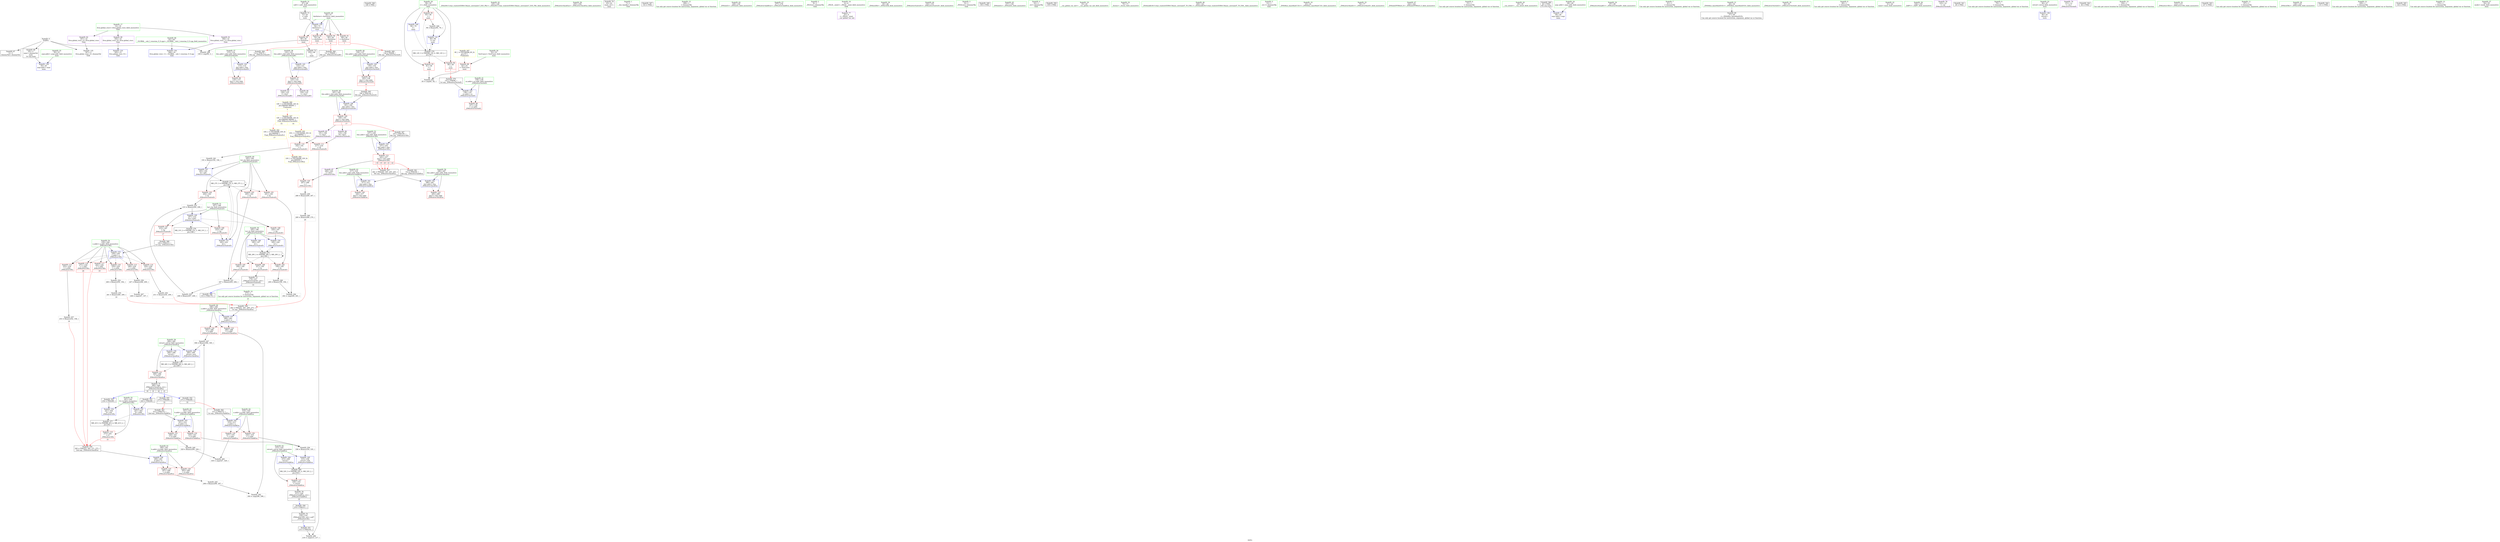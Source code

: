 digraph "SVFG" {
	label="SVFG";

	Node0x5578a0ef6390 [shape=record,color=grey,label="{NodeID: 0\nNullPtr}"];
	Node0x5578a0ef6390 -> Node0x5578a0f111b0[style=solid];
	Node0x5578a0ef6390 -> Node0x5578a0f112b0[style=solid];
	Node0x5578a0ef6390 -> Node0x5578a0f15a40[style=solid];
	Node0x5578a0ef6390 -> Node0x5578a0f1eae0[style=solid];
	Node0x5578a0f3b470 [shape=record,color=black,label="{NodeID: 346\n148 = PHI()\n}"];
	Node0x5578a0f1e360 [shape=record,color=grey,label="{NodeID: 263\n83 = cmp(81, 82, )\n}"];
	Node0x5578a0f0fa40 [shape=record,color=red,label="{NodeID: 97\n125\<--122\nthis1\<--this.addr\n_ZN6solver4readEv\n}"];
	Node0x5578a0f0fa40 -> Node0x5578a0f11fa0[style=solid];
	Node0x5578a0f0fa40 -> Node0x5578a0f12070[style=solid];
	Node0x5578a0f0d1a0 [shape=record,color=green,label="{NodeID: 14\n275\<--1\n\<--dummyObj\nCan only get source location for instruction, argument, global var or function.|{<s0>21}}"];
	Node0x5578a0f0d1a0:s0 -> Node0x5578a0f3c4f0[style=solid,color=red];
	Node0x5578a0f3c8f0 [shape=record,color=black,label="{NodeID: 360\n121 = PHI(85, )\n0th arg _ZN6solver4readEv }"];
	Node0x5578a0f3c8f0 -> Node0x5578a0f160f0[style=solid];
	Node0x5578a0f29c00 [shape=record,color=black,label="{NodeID: 277\nMR_41V_3 = PHI(MR_41V_4, MR_41V_2, )\npts\{242 \}\n}"];
	Node0x5578a0f29c00 -> Node0x5578a0f14d10[style=dashed];
	Node0x5578a0f0f580 [shape=record,color=red,label="{NodeID: 111\n217\<--216\n\<--t4\n_ZN6solver5solveEv\n}"];
	Node0x5578a0f0f580 -> Node0x5578a0f1e7e0[style=solid];
	Node0x5578a0f0deb0 [shape=record,color=green,label="{NodeID: 28\n56\<--57\ntheSolver\<--theSolver_field_insensitive\nmain\n}"];
	Node0x5578a0f0deb0 -> Node0x5578a0f12480[style=solid];
	Node0x5578a0f0deb0 -> Node0x5578a0f12550[style=solid];
	Node0x5578a0f0deb0 -> Node0x5578a0f12620[style=solid];
	Node0x5578a0f0deb0 -> Node0x5578a0f126f0[style=solid];
	Node0x5578a0f0deb0 -> Node0x5578a0f15db0[style=solid];
	Node0x5578a0f151f0 [shape=record,color=red,label="{NodeID: 125\n297\<--290\n\<--b.addr\n_ZN6solver3mulExx\n}"];
	Node0x5578a0f151f0 -> Node0x5578a0f1c860[style=solid];
	Node0x5578a0f0eb60 [shape=record,color=green,label="{NodeID: 42\n145\<--146\n_ZStlsISt11char_traitsIcEERSt13basic_ostreamIcT_ES5_PKc\<--_ZStlsISt11char_traitsIcEERSt13basic_ostreamIcT_ES5_PKc_field_insensitive\n}"];
	Node0x5578a0f15db0 [shape=record,color=blue,label="{NodeID: 139\n56\<--72\ntheSolver\<--\nmain\n}"];
	Node0x5578a0f15db0 -> Node0x5578a0f12480[style=dashed];
	Node0x5578a0f15db0 -> Node0x5578a0f12550[style=dashed];
	Node0x5578a0f15db0 -> Node0x5578a0f12620[style=dashed];
	Node0x5578a0f15db0 -> Node0x5578a0f126f0[style=dashed];
	Node0x5578a0f10830 [shape=record,color=green,label="{NodeID: 56\n255\<--256\n_ZN6solver3mulExx\<--_ZN6solver3mulExx_field_insensitive\n}"];
	Node0x5578a0f16910 [shape=record,color=blue,label="{NodeID: 153\n239\<--236\nx.addr\<--x\n_ZN6solver1fEx\n}"];
	Node0x5578a0f16910 -> Node0x5578a0f0f720[style=dashed];
	Node0x5578a0f16910 -> Node0x5578a0f0f7f0[style=dashed];
	Node0x5578a0f16910 -> Node0x5578a0f14a50[style=dashed];
	Node0x5578a0f16910 -> Node0x5578a0f14ae0[style=dashed];
	Node0x5578a0f16910 -> Node0x5578a0f14b70[style=dashed];
	Node0x5578a0f16910 -> Node0x5578a0f14c40[style=dashed];
	Node0x5578a0f11480 [shape=record,color=black,label="{NodeID: 70\n43\<--61\nmain_ret\<--\nmain\n}"];
	Node0x5578a0f1cfe0 [shape=record,color=grey,label="{NodeID: 250\n251 = Binary(250, 209, )\n|{<s0>18}}"];
	Node0x5578a0f1cfe0:s0 -> Node0x5578a0f3c4f0[style=solid,color=red];
	Node0x5578a0f12070 [shape=record,color=purple,label="{NodeID: 84\n130\<--125\nt\<--this1\n_ZN6solver4readEv\n}"];
	Node0x5578a0f0c790 [shape=record,color=green,label="{NodeID: 1\n7\<--1\n__dso_handle\<--dummyObj\nGlob }"];
	Node0x5578a0f3b570 [shape=record,color=black,label="{NodeID: 347\n152 = PHI()\n}"];
	Node0x5578a0f1e4e0 [shape=record,color=grey,label="{NodeID: 264\n202 = cmp(200, 201, )\n}"];
	Node0x5578a0f0fb10 [shape=record,color=red,label="{NodeID: 98\n142\<--136\nthis1\<--this.addr\n_ZN6solver5writeEi\n|{<s0>14}}"];
	Node0x5578a0f0fb10:s0 -> Node0x5578a0f3ce40[style=solid,color=red];
	Node0x5578a0f0d2a0 [shape=record,color=green,label="{NodeID: 15\n299\<--1\n\<--dummyObj\nCan only get source location for instruction, argument, global var or function.}"];
	Node0x5578a0f3ca00 [shape=record,color=black,label="{NodeID: 361\n312 = PHI(245, )\n0th arg _ZN6solver3addExx }"];
	Node0x5578a0f3ca00 -> Node0x5578a0f16f90[style=solid];
	Node0x5578a0f0f650 [shape=record,color=red,label="{NodeID: 112\n245\<--237\nthis1\<--this.addr\n_ZN6solver1fEx\n|{|<s1>18|<s2>19|<s3>20|<s4>21|<s5>22}}"];
	Node0x5578a0f0f650 -> Node0x5578a0f122e0[style=solid];
	Node0x5578a0f0f650:s1 -> Node0x5578a0f3c140[style=solid,color=red];
	Node0x5578a0f0f650:s2 -> Node0x5578a0f3c140[style=solid,color=red];
	Node0x5578a0f0f650:s3 -> Node0x5578a0f3c140[style=solid,color=red];
	Node0x5578a0f0f650:s4 -> Node0x5578a0f3c140[style=solid,color=red];
	Node0x5578a0f0f650:s5 -> Node0x5578a0f3ca00[style=solid,color=red];
	Node0x5578a0f0df80 [shape=record,color=green,label="{NodeID: 29\n58\<--59\ni\<--i_field_insensitive\nmain\n}"];
	Node0x5578a0f0df80 -> Node0x5578a0f127c0[style=solid];
	Node0x5578a0f0df80 -> Node0x5578a0f12890[style=solid];
	Node0x5578a0f0df80 -> Node0x5578a0f12960[style=solid];
	Node0x5578a0f0df80 -> Node0x5578a0f15e80[style=solid];
	Node0x5578a0f0df80 -> Node0x5578a0f15f50[style=solid];
	Node0x5578a0f2c050 [shape=record,color=yellow,style=double,label="{NodeID: 292\n33V_1 = ENCHI(MR_33V_0)\npts\{680000 \}\nFun[_ZN6solver5solveEv]|{<s0>17}}"];
	Node0x5578a0f2c050:s0 -> Node0x5578a0f2cb30[style=dashed,color=red];
	Node0x5578a0f152c0 [shape=record,color=red,label="{NodeID: 126\n305\<--290\n\<--b.addr\n_ZN6solver3mulExx\n}"];
	Node0x5578a0f152c0 -> Node0x5578a0f1cb60[style=solid];
	Node0x5578a0f0ec60 [shape=record,color=green,label="{NodeID: 43\n149\<--150\n_ZNSolsEi\<--_ZNSolsEi_field_insensitive\n}"];
	Node0x5578a0f15e80 [shape=record,color=blue,label="{NodeID: 140\n58\<--79\ni\<--\nmain\n}"];
	Node0x5578a0f15e80 -> Node0x5578a0f27900[style=dashed];
	Node0x5578a0f10930 [shape=record,color=green,label="{NodeID: 57\n277\<--278\n_ZN6solver3addExx\<--_ZN6solver3addExx_field_insensitive\n}"];
	Node0x5578a0f169e0 [shape=record,color=blue,label="{NodeID: 154\n241\<--254\nS\<--call\n_ZN6solver1fEx\n}"];
	Node0x5578a0f169e0 -> Node0x5578a0f29c00[style=dashed];
	Node0x5578a0f11550 [shape=record,color=black,label="{NodeID: 71\n72\<--67\n\<--call1\nmain\n}"];
	Node0x5578a0f11550 -> Node0x5578a0f15db0[style=solid];
	Node0x5578a0f1d160 [shape=record,color=grey,label="{NodeID: 251\n207 = Binary(205, 206, )\n}"];
	Node0x5578a0f1d160 -> Node0x5578a0f1d2e0[style=solid];
	Node0x5578a0f12140 [shape=record,color=purple,label="{NodeID: 85\n191\<--190\nt\<--this1\n_ZN6solver5solveEv\n}"];
	Node0x5578a0f12140 -> Node0x5578a0f0f4b0[style=solid];
	Node0x5578a0f0c1b0 [shape=record,color=green,label="{NodeID: 2\n8\<--1\n_ZSt3cin\<--dummyObj\nGlob }"];
	Node0x5578a0f3b670 [shape=record,color=black,label="{NodeID: 348\n153 = PHI(179, )\n}"];
	Node0x5578a0f1e660 [shape=record,color=grey,label="{NodeID: 265\n330 = cmp(327, 329, )\n}"];
	Node0x5578a0f0fbe0 [shape=record,color=red,label="{NodeID: 99\n147\<--138\n\<--cn.addr\n_ZN6solver5writeEi\n}"];
	Node0x5578a0f0d3a0 [shape=record,color=green,label="{NodeID: 16\n4\<--6\n_ZStL8__ioinit\<--_ZStL8__ioinit_field_insensitive\nGlob }"];
	Node0x5578a0f0d3a0 -> Node0x5578a0f11a30[style=solid];
	Node0x5578a0f3cb10 [shape=record,color=black,label="{NodeID: 362\n313 = PHI(272, )\n1st arg _ZN6solver3addExx }"];
	Node0x5578a0f3cb10 -> Node0x5578a0f17060[style=solid];
	Node0x5578a0f0f720 [shape=record,color=red,label="{NodeID: 113\n246\<--239\n\<--x.addr\n_ZN6solver1fEx\n}"];
	Node0x5578a0f0f720 -> Node0x5578a0f1dbe0[style=solid];
	Node0x5578a0f0e050 [shape=record,color=green,label="{NodeID: 30\n65\<--66\n_ZNSirsERi\<--_ZNSirsERi_field_insensitive\n}"];
	Node0x5578a0f2c130 [shape=record,color=yellow,style=double,label="{NodeID: 293\n35V_1 = ENCHI(MR_35V_0)\npts\{680001 \}\nFun[_ZN6solver5solveEv]}"];
	Node0x5578a0f2c130 -> Node0x5578a0f0f4b0[style=dashed];
	Node0x5578a0f2c130 -> Node0x5578a0f0f580[style=dashed];
	Node0x5578a0f15390 [shape=record,color=red,label="{NodeID: 127\n339\<--315\n\<--retval\n_ZN6solver3addExx\n}"];
	Node0x5578a0f15390 -> Node0x5578a0f11960[style=solid];
	Node0x5578a0f0ed60 [shape=record,color=green,label="{NodeID: 44\n154\<--155\n_ZN6solver5solveEv\<--_ZN6solver5solveEv_field_insensitive\n}"];
	Node0x5578a0f2ce00 [shape=record,color=yellow,style=double,label="{NodeID: 307\n14V_1 = ENCHI(MR_14V_0)\npts\{680000 680001 \}\nFun[_ZN6solver5writeEi]|{<s0>14|<s1>14}}"];
	Node0x5578a0f2ce00:s0 -> Node0x5578a0f2c050[style=dashed,color=red];
	Node0x5578a0f2ce00:s1 -> Node0x5578a0f2c130[style=dashed,color=red];
	Node0x5578a0f15f50 [shape=record,color=blue,label="{NodeID: 141\n58\<--96\ni\<--inc\nmain\n}"];
	Node0x5578a0f15f50 -> Node0x5578a0f27900[style=dashed];
	Node0x5578a0f10a30 [shape=record,color=green,label="{NodeID: 58\n284\<--285\nretval\<--retval_field_insensitive\n_ZN6solver3mulExx\n}"];
	Node0x5578a0f10a30 -> Node0x5578a0f14eb0[style=solid];
	Node0x5578a0f10a30 -> Node0x5578a0f16df0[style=solid];
	Node0x5578a0f10a30 -> Node0x5578a0f16ec0[style=solid];
	Node0x5578a0f16ab0 [shape=record,color=blue,label="{NodeID: 155\n241\<--263\nS\<--call4\n_ZN6solver1fEx\n}"];
	Node0x5578a0f16ab0 -> Node0x5578a0f29c00[style=dashed];
	Node0x5578a0f11620 [shape=record,color=black,label="{NodeID: 72\n102\<--99\n\<--\nmain\n}"];
	Node0x5578a0f1d2e0 [shape=record,color=grey,label="{NodeID: 252\n208 = Binary(207, 209, )\n}"];
	Node0x5578a0f1d2e0 -> Node0x5578a0f1d460[style=solid];
	Node0x5578a0f12210 [shape=record,color=purple,label="{NodeID: 86\n216\<--190\nt4\<--this1\n_ZN6solver5solveEv\n}"];
	Node0x5578a0f12210 -> Node0x5578a0f0f580[style=solid];
	Node0x5578a0f0c240 [shape=record,color=green,label="{NodeID: 3\n9\<--1\n_ZSt4cout\<--dummyObj\nGlob }"];
	Node0x5578a0f3b800 [shape=record,color=black,label="{NodeID: 349\n156 = PHI()\n}"];
	Node0x5578a0f1e7e0 [shape=record,color=grey,label="{NodeID: 266\n218 = cmp(213, 217, )\n}"];
	Node0x5578a0f0fcb0 [shape=record,color=red,label="{NodeID: 100\n190\<--181\nthis1\<--this.addr\n_ZN6solver5solveEv\n|{|<s2>17}}"];
	Node0x5578a0f0fcb0 -> Node0x5578a0f12140[style=solid];
	Node0x5578a0f0fcb0 -> Node0x5578a0f12210[style=solid];
	Node0x5578a0f0fcb0:s2 -> Node0x5578a0f3d020[style=solid,color=red];
	Node0x5578a0f0d4a0 [shape=record,color=green,label="{NodeID: 17\n14\<--18\nllvm.global_ctors\<--llvm.global_ctors_field_insensitive\nGlob }"];
	Node0x5578a0f0d4a0 -> Node0x5578a0f11ca0[style=solid];
	Node0x5578a0f0d4a0 -> Node0x5578a0f11da0[style=solid];
	Node0x5578a0f0d4a0 -> Node0x5578a0f11ea0[style=solid];
	Node0x5578a0f3cc20 [shape=record,color=black,label="{NodeID: 363\n314 = PHI(274, )\n2nd arg _ZN6solver3addExx }"];
	Node0x5578a0f3cc20 -> Node0x5578a0f17130[style=solid];
	Node0x5578a0f0f7f0 [shape=record,color=red,label="{NodeID: 114\n250\<--239\n\<--x.addr\n_ZN6solver1fEx\n}"];
	Node0x5578a0f0f7f0 -> Node0x5578a0f1cfe0[style=solid];
	Node0x5578a0f0e150 [shape=record,color=green,label="{NodeID: 31\n67\<--68\ncall1\<--call1_field_insensitive\nmain\n}"];
	Node0x5578a0f0e150 -> Node0x5578a0f11550[style=solid];
	Node0x5578a0f15460 [shape=record,color=red,label="{NodeID: 128\n326\<--317\nthis1\<--this.addr\n_ZN6solver3addExx\n}"];
	Node0x5578a0f0ee60 [shape=record,color=green,label="{NodeID: 45\n157\<--158\n_ZNSolsEx\<--_ZNSolsEx_field_insensitive\n}"];
	Node0x5578a0f16020 [shape=record,color=blue,label="{NodeID: 142\n115\<--114\nthis.addr\<--this\n_ZN6solver4initEv\n}"];
	Node0x5578a0f16020 -> Node0x5578a0f0f970[style=dashed];
	Node0x5578a0f10b00 [shape=record,color=green,label="{NodeID: 59\n286\<--287\nthis.addr\<--this.addr_field_insensitive\n_ZN6solver3mulExx\n}"];
	Node0x5578a0f10b00 -> Node0x5578a0f14f80[style=solid];
	Node0x5578a0f10b00 -> Node0x5578a0f16b80[style=solid];
	Node0x5578a0f16b80 [shape=record,color=blue,label="{NodeID: 156\n286\<--281\nthis.addr\<--this\n_ZN6solver3mulExx\n}"];
	Node0x5578a0f16b80 -> Node0x5578a0f14f80[style=dashed];
	Node0x5578a0f116f0 [shape=record,color=black,label="{NodeID: 73\n179\<--227\n_ZN6solver5solveEv_ret\<--\n_ZN6solver5solveEv\n|{<s0>14}}"];
	Node0x5578a0f116f0:s0 -> Node0x5578a0f3b670[style=solid,color=blue];
	Node0x5578a0f1d460 [shape=record,color=grey,label="{NodeID: 253\n210 = Binary(204, 208, )\n}"];
	Node0x5578a0f1d460 -> Node0x5578a0f165d0[style=solid];
	Node0x5578a0f122e0 [shape=record,color=purple,label="{NodeID: 87\n266\<--245\nr\<--this1\n_ZN6solver1fEx\n}"];
	Node0x5578a0f122e0 -> Node0x5578a0f14de0[style=solid];
	Node0x5578a0f0c2d0 [shape=record,color=green,label="{NodeID: 4\n10\<--1\n.str\<--dummyObj\nGlob }"];
	Node0x5578a0f3b8d0 [shape=record,color=black,label="{NodeID: 350\n159 = PHI()\n}"];
	Node0x5578a0f1e960 [shape=record,color=grey,label="{NodeID: 267\n248 = cmp(247, 197, )\n}"];
	Node0x5578a0f0fd80 [shape=record,color=red,label="{NodeID: 101\n201\<--183\n\<--hi\n_ZN6solver5solveEv\n}"];
	Node0x5578a0f0fd80 -> Node0x5578a0f1e4e0[style=solid];
	Node0x5578a0f0d5a0 [shape=record,color=green,label="{NodeID: 18\n19\<--20\n__cxx_global_var_init\<--__cxx_global_var_init_field_insensitive\n}"];
	Node0x5578a0f3cd30 [shape=record,color=black,label="{NodeID: 364\n114 = PHI(74, )\n0th arg _ZN6solver4initEv }"];
	Node0x5578a0f3cd30 -> Node0x5578a0f16020[style=solid];
	Node0x5578a0f14a50 [shape=record,color=red,label="{NodeID: 115\n252\<--239\n\<--x.addr\n_ZN6solver1fEx\n}"];
	Node0x5578a0f14a50 -> Node0x5578a0f1da60[style=solid];
	Node0x5578a0f0e220 [shape=record,color=green,label="{NodeID: 32\n70\<--71\n_Znwm\<--_Znwm_field_insensitive\n}"];
	Node0x5578a0f15530 [shape=record,color=red,label="{NodeID: 129\n327\<--319\n\<--a.addr\n_ZN6solver3addExx\n}"];
	Node0x5578a0f15530 -> Node0x5578a0f1e660[style=solid];
	Node0x5578a0f0ef60 [shape=record,color=green,label="{NodeID: 46\n160\<--161\n_ZSt4endlIcSt11char_traitsIcEERSt13basic_ostreamIT_T0_ES6_\<--_ZSt4endlIcSt11char_traitsIcEERSt13basic_ostreamIT_T0_ES6__field_insensitive\n}"];
	Node0x5578a0f160f0 [shape=record,color=blue,label="{NodeID: 143\n122\<--121\nthis.addr\<--this\n_ZN6solver4readEv\n}"];
	Node0x5578a0f160f0 -> Node0x5578a0f0fa40[style=dashed];
	Node0x5578a0f10bd0 [shape=record,color=green,label="{NodeID: 60\n288\<--289\na.addr\<--a.addr_field_insensitive\n_ZN6solver3mulExx\n}"];
	Node0x5578a0f10bd0 -> Node0x5578a0f15050[style=solid];
	Node0x5578a0f10bd0 -> Node0x5578a0f15120[style=solid];
	Node0x5578a0f10bd0 -> Node0x5578a0f16c50[style=solid];
	Node0x5578a0f16c50 [shape=record,color=blue,label="{NodeID: 157\n288\<--282\na.addr\<--a\n_ZN6solver3mulExx\n}"];
	Node0x5578a0f16c50 -> Node0x5578a0f15050[style=dashed];
	Node0x5578a0f16c50 -> Node0x5578a0f15120[style=dashed];
	Node0x5578a0f117c0 [shape=record,color=black,label="{NodeID: 74\n234\<--276\n_ZN6solver1fEx_ret\<--call7\n_ZN6solver1fEx\n|{<s0>17}}"];
	Node0x5578a0f117c0:s0 -> Node0x5578a0f3b9a0[style=solid,color=blue];
	Node0x5578a0f1d5e0 [shape=record,color=grey,label="{NodeID: 254\n260 = Binary(259, 194, )\n}"];
	Node0x5578a0f1d5e0 -> Node0x5578a0f1d760[style=solid];
	Node0x5578a0f123b0 [shape=record,color=red,label="{NodeID: 88\n82\<--52\n\<--TestCases\nmain\n}"];
	Node0x5578a0f123b0 -> Node0x5578a0f1e360[style=solid];
	Node0x5578a0f0c360 [shape=record,color=green,label="{NodeID: 5\n12\<--1\n.str.1\<--dummyObj\nGlob }"];
	Node0x5578a0f3b9a0 [shape=record,color=black,label="{NodeID: 351\n213 = PHI(234, )\n}"];
	Node0x5578a0f3b9a0 -> Node0x5578a0f1e7e0[style=solid];
	Node0x5578a0f1eae0 [shape=record,color=grey,label="{NodeID: 268\n100 = cmp(99, 3, )\n}"];
	Node0x5578a0f0fe50 [shape=record,color=red,label="{NodeID: 102\n204\<--183\n\<--hi\n_ZN6solver5solveEv\n}"];
	Node0x5578a0f0fe50 -> Node0x5578a0f1d460[style=solid];
	Node0x5578a0f0d6a0 [shape=record,color=green,label="{NodeID: 19\n23\<--24\n_ZNSt8ios_base4InitC1Ev\<--_ZNSt8ios_base4InitC1Ev_field_insensitive\n}"];
	Node0x5578a0f3ce40 [shape=record,color=black,label="{NodeID: 365\n180 = PHI(142, )\n0th arg _ZN6solver5solveEv }"];
	Node0x5578a0f3ce40 -> Node0x5578a0f16360[style=solid];
	Node0x5578a0f14ae0 [shape=record,color=red,label="{NodeID: 116\n259\<--239\n\<--x.addr\n_ZN6solver1fEx\n}"];
	Node0x5578a0f14ae0 -> Node0x5578a0f1d5e0[style=solid];
	Node0x5578a0f0e320 [shape=record,color=green,label="{NodeID: 33\n76\<--77\n_ZN6solver4initEv\<--_ZN6solver4initEv_field_insensitive\n}"];
	Node0x5578a0f15600 [shape=record,color=red,label="{NodeID: 130\n334\<--319\n\<--a.addr\n_ZN6solver3addExx\n}"];
	Node0x5578a0f15600 -> Node0x5578a0f1d8e0[style=solid];
	Node0x5578a0f0f060 [shape=record,color=green,label="{NodeID: 47\n162\<--163\n_ZNSolsEPFRSoS_E\<--_ZNSolsEPFRSoS_E_field_insensitive\n}"];
	Node0x5578a0f161c0 [shape=record,color=blue,label="{NodeID: 144\n136\<--134\nthis.addr\<--this\n_ZN6solver5writeEi\n}"];
	Node0x5578a0f161c0 -> Node0x5578a0f0fb10[style=dashed];
	Node0x5578a0f10ca0 [shape=record,color=green,label="{NodeID: 61\n290\<--291\nb.addr\<--b.addr_field_insensitive\n_ZN6solver3mulExx\n}"];
	Node0x5578a0f10ca0 -> Node0x5578a0f151f0[style=solid];
	Node0x5578a0f10ca0 -> Node0x5578a0f152c0[style=solid];
	Node0x5578a0f10ca0 -> Node0x5578a0f16d20[style=solid];
	Node0x5578a0f16d20 [shape=record,color=blue,label="{NodeID: 158\n290\<--283\nb.addr\<--b\n_ZN6solver3mulExx\n}"];
	Node0x5578a0f16d20 -> Node0x5578a0f151f0[style=dashed];
	Node0x5578a0f16d20 -> Node0x5578a0f152c0[style=dashed];
	Node0x5578a0f11890 [shape=record,color=black,label="{NodeID: 75\n280\<--309\n_ZN6solver3mulExx_ret\<--\n_ZN6solver3mulExx\n|{<s0>18|<s1>19|<s2>20|<s3>21}}"];
	Node0x5578a0f11890:s0 -> Node0x5578a0f3bb00[style=solid,color=blue];
	Node0x5578a0f11890:s1 -> Node0x5578a0f3bc40[style=solid,color=blue];
	Node0x5578a0f11890:s2 -> Node0x5578a0f3bd80[style=solid,color=blue];
	Node0x5578a0f11890:s3 -> Node0x5578a0f3bec0[style=solid,color=blue];
	Node0x5578a0f1d760 [shape=record,color=grey,label="{NodeID: 255\n261 = Binary(260, 209, )\n|{<s0>19}}"];
	Node0x5578a0f1d760:s0 -> Node0x5578a0f3c4f0[style=solid,color=red];
	Node0x5578a0f12480 [shape=record,color=red,label="{NodeID: 89\n74\<--56\n\<--theSolver\nmain\n|{<s0>5}}"];
	Node0x5578a0f12480:s0 -> Node0x5578a0f3cd30[style=solid,color=red];
	Node0x5578a0f0ccc0 [shape=record,color=green,label="{NodeID: 6\n15\<--1\n\<--dummyObj\nCan only get source location for instruction, argument, global var or function.}"];
	Node0x5578a0f3bb00 [shape=record,color=black,label="{NodeID: 352\n254 = PHI(280, )\n}"];
	Node0x5578a0f3bb00 -> Node0x5578a0f169e0[style=solid];
	Node0x5578a0f27400 [shape=record,color=black,label="{NodeID: 269\nMR_52V_3 = PHI(MR_52V_4, MR_52V_2, )\npts\{316 \}\n}"];
	Node0x5578a0f27400 -> Node0x5578a0f15390[style=dashed];
	Node0x5578a0f0ff20 [shape=record,color=red,label="{NodeID: 103\n205\<--183\n\<--hi\n_ZN6solver5solveEv\n}"];
	Node0x5578a0f0ff20 -> Node0x5578a0f1d160[style=solid];
	Node0x5578a0f0d7a0 [shape=record,color=green,label="{NodeID: 20\n29\<--30\n__cxa_atexit\<--__cxa_atexit_field_insensitive\n}"];
	Node0x5578a0f3cf50 [shape=record,color=black,label="{NodeID: 366\n44 = PHI()\n0th arg main }"];
	Node0x5578a0f3cf50 -> Node0x5578a0f15c10[style=solid];
	Node0x5578a0f14b70 [shape=record,color=red,label="{NodeID: 117\n262\<--239\n\<--x.addr\n_ZN6solver1fEx\n|{<s0>19}}"];
	Node0x5578a0f14b70:s0 -> Node0x5578a0f3c6f0[style=solid,color=red];
	Node0x5578a0f0e420 [shape=record,color=green,label="{NodeID: 34\n87\<--88\n_ZN6solver4readEv\<--_ZN6solver4readEv_field_insensitive\n}"];
	Node0x5578a0f2c4e0 [shape=record,color=yellow,style=double,label="{NodeID: 297\n8V_1 = ENCHI(MR_8V_0)\npts\{53 \}\nFun[main]}"];
	Node0x5578a0f2c4e0 -> Node0x5578a0f123b0[style=dashed];
	Node0x5578a0f156d0 [shape=record,color=red,label="{NodeID: 131\n328\<--321\n\<--b.addr\n_ZN6solver3addExx\n}"];
	Node0x5578a0f156d0 -> Node0x5578a0f1ce60[style=solid];
	Node0x5578a0f10180 [shape=record,color=green,label="{NodeID: 48\n181\<--182\nthis.addr\<--this.addr_field_insensitive\n_ZN6solver5solveEv\n}"];
	Node0x5578a0f10180 -> Node0x5578a0f0fcb0[style=solid];
	Node0x5578a0f10180 -> Node0x5578a0f16360[style=solid];
	Node0x5578a0f16290 [shape=record,color=blue,label="{NodeID: 145\n138\<--135\ncn.addr\<--cn\n_ZN6solver5writeEi\n}"];
	Node0x5578a0f16290 -> Node0x5578a0f0fbe0[style=dashed];
	Node0x5578a0f10d70 [shape=record,color=green,label="{NodeID: 62\n315\<--316\nretval\<--retval_field_insensitive\n_ZN6solver3addExx\n}"];
	Node0x5578a0f10d70 -> Node0x5578a0f15390[style=solid];
	Node0x5578a0f10d70 -> Node0x5578a0f17200[style=solid];
	Node0x5578a0f10d70 -> Node0x5578a0f172d0[style=solid];
	Node0x5578a0f16df0 [shape=record,color=blue,label="{NodeID: 159\n284\<--299\nretval\<--\n_ZN6solver3mulExx\n}"];
	Node0x5578a0f16df0 -> Node0x5578a0f28800[style=dashed];
	Node0x5578a0f11960 [shape=record,color=black,label="{NodeID: 76\n311\<--339\n_ZN6solver3addExx_ret\<--\n_ZN6solver3addExx\n|{<s0>22}}"];
	Node0x5578a0f11960:s0 -> Node0x5578a0f3c000[style=solid,color=blue];
	Node0x5578a0f1d8e0 [shape=record,color=grey,label="{NodeID: 256\n336 = Binary(334, 335, )\n}"];
	Node0x5578a0f1d8e0 -> Node0x5578a0f172d0[style=solid];
	Node0x5578a0f12550 [shape=record,color=red,label="{NodeID: 90\n85\<--56\n\<--theSolver\nmain\n|{<s0>6}}"];
	Node0x5578a0f12550:s0 -> Node0x5578a0f3c8f0[style=solid,color=red];
	Node0x5578a0f0cd50 [shape=record,color=green,label="{NodeID: 7\n61\<--1\n\<--dummyObj\nCan only get source location for instruction, argument, global var or function.}"];
	Node0x5578a0f3bc40 [shape=record,color=black,label="{NodeID: 353\n263 = PHI(280, )\n}"];
	Node0x5578a0f3bc40 -> Node0x5578a0f16ab0[style=solid];
	Node0x5578a0f27900 [shape=record,color=black,label="{NodeID: 270\nMR_12V_3 = PHI(MR_12V_4, MR_12V_2, )\npts\{59 \}\n}"];
	Node0x5578a0f27900 -> Node0x5578a0f127c0[style=dashed];
	Node0x5578a0f27900 -> Node0x5578a0f12890[style=dashed];
	Node0x5578a0f27900 -> Node0x5578a0f12960[style=dashed];
	Node0x5578a0f27900 -> Node0x5578a0f15f50[style=dashed];
	Node0x5578a0f0fff0 [shape=record,color=red,label="{NodeID: 104\n199\<--185\n\<--lo\n_ZN6solver5solveEv\n}"];
	Node0x5578a0f0fff0 -> Node0x5578a0f1cce0[style=solid];
	Node0x5578a0f0d8a0 [shape=record,color=green,label="{NodeID: 21\n28\<--34\n_ZNSt8ios_base4InitD1Ev\<--_ZNSt8ios_base4InitD1Ev_field_insensitive\n}"];
	Node0x5578a0f0d8a0 -> Node0x5578a0f11380[style=solid];
	Node0x5578a0f3d020 [shape=record,color=black,label="{NodeID: 367\n235 = PHI(190, )\n0th arg _ZN6solver1fEx }"];
	Node0x5578a0f3d020 -> Node0x5578a0f16840[style=solid];
	Node0x5578a0f14c40 [shape=record,color=red,label="{NodeID: 118\n271\<--239\n\<--x.addr\n_ZN6solver1fEx\n|{<s0>20}}"];
	Node0x5578a0f14c40:s0 -> Node0x5578a0f3c6f0[style=solid,color=red];
	Node0x5578a0f0e520 [shape=record,color=green,label="{NodeID: 35\n92\<--93\n_ZN6solver5writeEi\<--_ZN6solver5writeEi_field_insensitive\n}"];
	Node0x5578a0f157a0 [shape=record,color=red,label="{NodeID: 132\n335\<--321\n\<--b.addr\n_ZN6solver3addExx\n}"];
	Node0x5578a0f157a0 -> Node0x5578a0f1d8e0[style=solid];
	Node0x5578a0f10250 [shape=record,color=green,label="{NodeID: 49\n183\<--184\nhi\<--hi_field_insensitive\n_ZN6solver5solveEv\n}"];
	Node0x5578a0f10250 -> Node0x5578a0f0fd80[style=solid];
	Node0x5578a0f10250 -> Node0x5578a0f0fe50[style=solid];
	Node0x5578a0f10250 -> Node0x5578a0f0ff20[style=solid];
	Node0x5578a0f10250 -> Node0x5578a0f16430[style=solid];
	Node0x5578a0f10250 -> Node0x5578a0f16770[style=solid];
	Node0x5578a0f16360 [shape=record,color=blue,label="{NodeID: 146\n181\<--180\nthis.addr\<--this\n_ZN6solver5solveEv\n}"];
	Node0x5578a0f16360 -> Node0x5578a0f0fcb0[style=dashed];
	Node0x5578a0f10e40 [shape=record,color=green,label="{NodeID: 63\n317\<--318\nthis.addr\<--this.addr_field_insensitive\n_ZN6solver3addExx\n}"];
	Node0x5578a0f10e40 -> Node0x5578a0f15460[style=solid];
	Node0x5578a0f10e40 -> Node0x5578a0f16f90[style=solid];
	Node0x5578a0f16ec0 [shape=record,color=blue,label="{NodeID: 160\n284\<--306\nretval\<--mul\n_ZN6solver3mulExx\n}"];
	Node0x5578a0f16ec0 -> Node0x5578a0f28800[style=dashed];
	Node0x5578a0f11a30 [shape=record,color=purple,label="{NodeID: 77\n25\<--4\n\<--_ZStL8__ioinit\n__cxx_global_var_init\n}"];
	Node0x5578a0f1da60 [shape=record,color=grey,label="{NodeID: 257\n253 = Binary(252, 194, )\n|{<s0>18}}"];
	Node0x5578a0f1da60:s0 -> Node0x5578a0f3c6f0[style=solid,color=red];
	Node0x5578a0f12620 [shape=record,color=red,label="{NodeID: 91\n89\<--56\n\<--theSolver\nmain\n|{<s0>7}}"];
	Node0x5578a0f12620:s0 -> Node0x5578a0f3d240[style=solid,color=red];
	Node0x5578a0f0cde0 [shape=record,color=green,label="{NodeID: 8\n69\<--1\n\<--dummyObj\nCan only get source location for instruction, argument, global var or function.}"];
	Node0x5578a0f3bd80 [shape=record,color=black,label="{NodeID: 354\n272 = PHI(280, )\n|{<s0>22}}"];
	Node0x5578a0f3bd80:s0 -> Node0x5578a0f3cb10[style=solid,color=red];
	Node0x5578a0f100c0 [shape=record,color=red,label="{NodeID: 105\n206\<--185\n\<--lo\n_ZN6solver5solveEv\n}"];
	Node0x5578a0f100c0 -> Node0x5578a0f1d160[style=solid];
	Node0x5578a0f0d9a0 [shape=record,color=green,label="{NodeID: 22\n41\<--42\nmain\<--main_field_insensitive\n}"];
	Node0x5578a0f3d130 [shape=record,color=black,label="{NodeID: 368\n236 = PHI(212, )\n1st arg _ZN6solver1fEx }"];
	Node0x5578a0f3d130 -> Node0x5578a0f16910[style=solid];
	Node0x5578a0f14d10 [shape=record,color=red,label="{NodeID: 119\n273\<--241\n\<--S\n_ZN6solver1fEx\n|{<s0>21}}"];
	Node0x5578a0f14d10:s0 -> Node0x5578a0f3c6f0[style=solid,color=red];
	Node0x5578a0f0e620 [shape=record,color=green,label="{NodeID: 36\n104\<--105\n_ZdlPv\<--_ZdlPv_field_insensitive\n}"];
	Node0x5578a0f15870 [shape=record,color=blue,label="{NodeID: 133\n345\<--15\nllvm.global_ctors_0\<--\nGlob }"];
	Node0x5578a0f10320 [shape=record,color=green,label="{NodeID: 50\n185\<--186\nlo\<--lo_field_insensitive\n_ZN6solver5solveEv\n}"];
	Node0x5578a0f10320 -> Node0x5578a0f0fff0[style=solid];
	Node0x5578a0f10320 -> Node0x5578a0f100c0[style=solid];
	Node0x5578a0f10320 -> Node0x5578a0f0f170[style=solid];
	Node0x5578a0f10320 -> Node0x5578a0f16500[style=solid];
	Node0x5578a0f10320 -> Node0x5578a0f166a0[style=solid];
	Node0x5578a0f16430 [shape=record,color=blue,label="{NodeID: 147\n183\<--193\nhi\<--add\n_ZN6solver5solveEv\n}"];
	Node0x5578a0f16430 -> Node0x5578a0f28d00[style=dashed];
	Node0x5578a0f10f10 [shape=record,color=green,label="{NodeID: 64\n319\<--320\na.addr\<--a.addr_field_insensitive\n_ZN6solver3addExx\n}"];
	Node0x5578a0f10f10 -> Node0x5578a0f15530[style=solid];
	Node0x5578a0f10f10 -> Node0x5578a0f15600[style=solid];
	Node0x5578a0f10f10 -> Node0x5578a0f17060[style=solid];
	Node0x5578a0f16f90 [shape=record,color=blue,label="{NodeID: 161\n317\<--312\nthis.addr\<--this\n_ZN6solver3addExx\n}"];
	Node0x5578a0f16f90 -> Node0x5578a0f15460[style=dashed];
	Node0x5578a0f11b00 [shape=record,color=purple,label="{NodeID: 78\n143\<--10\n\<--.str\n_ZN6solver5writeEi\n}"];
	Node0x5578a0c123a0 [shape=record,color=black,label="{NodeID: 341\n26 = PHI()\n}"];
	Node0x5578a0f1dbe0 [shape=record,color=grey,label="{NodeID: 258\n247 = Binary(246, 209, )\n}"];
	Node0x5578a0f1dbe0 -> Node0x5578a0f1e960[style=solid];
	Node0x5578a0f126f0 [shape=record,color=red,label="{NodeID: 92\n99\<--56\n\<--theSolver\nmain\n}"];
	Node0x5578a0f126f0 -> Node0x5578a0f11620[style=solid];
	Node0x5578a0f126f0 -> Node0x5578a0f1eae0[style=solid];
	Node0x5578a0f0ce70 [shape=record,color=green,label="{NodeID: 9\n79\<--1\n\<--dummyObj\nCan only get source location for instruction, argument, global var or function.}"];
	Node0x5578a0f3bec0 [shape=record,color=black,label="{NodeID: 355\n274 = PHI(280, )\n|{<s0>22}}"];
	Node0x5578a0f3bec0:s0 -> Node0x5578a0f3cc20[style=solid,color=red];
	Node0x5578a0f0f170 [shape=record,color=red,label="{NodeID: 106\n227\<--185\n\<--lo\n_ZN6solver5solveEv\n}"];
	Node0x5578a0f0f170 -> Node0x5578a0f116f0[style=solid];
	Node0x5578a0f0daa0 [shape=record,color=green,label="{NodeID: 23\n46\<--47\nretval\<--retval_field_insensitive\nmain\n}"];
	Node0x5578a0f0daa0 -> Node0x5578a0f15b40[style=solid];
	Node0x5578a0f3d240 [shape=record,color=black,label="{NodeID: 369\n134 = PHI(89, )\n0th arg _ZN6solver5writeEi }"];
	Node0x5578a0f3d240 -> Node0x5578a0f161c0[style=solid];
	Node0x5578a0f14de0 [shape=record,color=red,label="{NodeID: 120\n267\<--266\n\<--r\n_ZN6solver1fEx\n}"];
	Node0x5578a0f14de0 -> Node0x5578a0f1dd60[style=solid];
	Node0x5578a0f0e720 [shape=record,color=green,label="{NodeID: 37\n115\<--116\nthis.addr\<--this.addr_field_insensitive\n_ZN6solver4initEv\n}"];
	Node0x5578a0f0e720 -> Node0x5578a0f0f970[style=solid];
	Node0x5578a0f0e720 -> Node0x5578a0f16020[style=solid];
	Node0x5578a0f2c780 [shape=record,color=yellow,style=double,label="{NodeID: 300\n14V_1 = ENCHI(MR_14V_0)\npts\{680000 680001 \}\nFun[main]|{<s0>7}}"];
	Node0x5578a0f2c780:s0 -> Node0x5578a0f2ce00[style=dashed,color=red];
	Node0x5578a0f15940 [shape=record,color=blue,label="{NodeID: 134\n346\<--16\nllvm.global_ctors_1\<--_GLOBAL__sub_I_vexorian_0_0.cpp\nGlob }"];
	Node0x5578a0f103f0 [shape=record,color=green,label="{NodeID: 51\n187\<--188\nha\<--ha_field_insensitive\n_ZN6solver5solveEv\n}"];
	Node0x5578a0f103f0 -> Node0x5578a0f0f240[style=solid];
	Node0x5578a0f103f0 -> Node0x5578a0f0f310[style=solid];
	Node0x5578a0f103f0 -> Node0x5578a0f0f3e0[style=solid];
	Node0x5578a0f103f0 -> Node0x5578a0f165d0[style=solid];
	Node0x5578a0f16500 [shape=record,color=blue,label="{NodeID: 148\n185\<--197\nlo\<--\n_ZN6solver5solveEv\n}"];
	Node0x5578a0f16500 -> Node0x5578a0f29200[style=dashed];
	Node0x5578a0f10fe0 [shape=record,color=green,label="{NodeID: 65\n321\<--322\nb.addr\<--b.addr_field_insensitive\n_ZN6solver3addExx\n}"];
	Node0x5578a0f10fe0 -> Node0x5578a0f156d0[style=solid];
	Node0x5578a0f10fe0 -> Node0x5578a0f157a0[style=solid];
	Node0x5578a0f10fe0 -> Node0x5578a0f17130[style=solid];
	Node0x5578a0f1c860 [shape=record,color=grey,label="{NodeID: 245\n298 = Binary(299, 297, )\n}"];
	Node0x5578a0f1c860 -> Node0x5578a0f1e1e0[style=solid];
	Node0x5578a0f17060 [shape=record,color=blue,label="{NodeID: 162\n319\<--313\na.addr\<--a\n_ZN6solver3addExx\n}"];
	Node0x5578a0f17060 -> Node0x5578a0f15530[style=dashed];
	Node0x5578a0f17060 -> Node0x5578a0f15600[style=dashed];
	Node0x5578a0f11bd0 [shape=record,color=purple,label="{NodeID: 79\n151\<--12\n\<--.str.1\n_ZN6solver5writeEi\n}"];
	Node0x5578a0f3aad0 [shape=record,color=black,label="{NodeID: 342\n64 = PHI()\n}"];
	Node0x5578a0f1dd60 [shape=record,color=grey,label="{NodeID: 259\n268 = Binary(209, 267, )\n}"];
	Node0x5578a0f1dd60 -> Node0x5578a0f1dee0[style=solid];
	Node0x5578a0f127c0 [shape=record,color=red,label="{NodeID: 93\n81\<--58\n\<--i\nmain\n}"];
	Node0x5578a0f127c0 -> Node0x5578a0f1e360[style=solid];
	Node0x5578a0f0cf00 [shape=record,color=green,label="{NodeID: 10\n194\<--1\n\<--dummyObj\nCan only get source location for instruction, argument, global var or function.}"];
	Node0x5578a0f3c000 [shape=record,color=black,label="{NodeID: 356\n276 = PHI(311, )\n}"];
	Node0x5578a0f3c000 -> Node0x5578a0f117c0[style=solid];
	Node0x5578a0f28800 [shape=record,color=black,label="{NodeID: 273\nMR_44V_3 = PHI(MR_44V_4, MR_44V_2, )\npts\{285 \}\n}"];
	Node0x5578a0f28800 -> Node0x5578a0f14eb0[style=dashed];
	Node0x5578a0f0f240 [shape=record,color=red,label="{NodeID: 107\n212\<--187\n\<--ha\n_ZN6solver5solveEv\n|{<s0>17}}"];
	Node0x5578a0f0f240:s0 -> Node0x5578a0f3d130[style=solid,color=red];
	Node0x5578a0f0db70 [shape=record,color=green,label="{NodeID: 24\n48\<--49\nargc.addr\<--argc.addr_field_insensitive\nmain\n}"];
	Node0x5578a0f0db70 -> Node0x5578a0f15c10[style=solid];
	Node0x5578a0f3d380 [shape=record,color=black,label="{NodeID: 370\n135 = PHI(90, )\n1st arg _ZN6solver5writeEi }"];
	Node0x5578a0f3d380 -> Node0x5578a0f16290[style=solid];
	Node0x5578a0f14eb0 [shape=record,color=red,label="{NodeID: 121\n309\<--284\n\<--retval\n_ZN6solver3mulExx\n}"];
	Node0x5578a0f14eb0 -> Node0x5578a0f11890[style=solid];
	Node0x5578a0f0e7f0 [shape=record,color=green,label="{NodeID: 38\n122\<--123\nthis.addr\<--this.addr_field_insensitive\n_ZN6solver4readEv\n}"];
	Node0x5578a0f0e7f0 -> Node0x5578a0f0fa40[style=solid];
	Node0x5578a0f0e7f0 -> Node0x5578a0f160f0[style=solid];
	Node0x5578a0f15a40 [shape=record,color=blue, style = dotted,label="{NodeID: 135\n347\<--3\nllvm.global_ctors_2\<--dummyVal\nGlob }"];
	Node0x5578a0f104c0 [shape=record,color=green,label="{NodeID: 52\n214\<--215\n_ZN6solver1fEx\<--_ZN6solver1fEx_field_insensitive\n}"];
	Node0x5578a0f165d0 [shape=record,color=blue,label="{NodeID: 149\n187\<--210\nha\<--sub3\n_ZN6solver5solveEv\n}"];
	Node0x5578a0f165d0 -> Node0x5578a0f0f240[style=dashed];
	Node0x5578a0f165d0 -> Node0x5578a0f0f310[style=dashed];
	Node0x5578a0f165d0 -> Node0x5578a0f0f3e0[style=dashed];
	Node0x5578a0f165d0 -> Node0x5578a0f29700[style=dashed];
	Node0x5578a0f110b0 [shape=record,color=green,label="{NodeID: 66\n16\<--341\n_GLOBAL__sub_I_vexorian_0_0.cpp\<--_GLOBAL__sub_I_vexorian_0_0.cpp_field_insensitive\n}"];
	Node0x5578a0f110b0 -> Node0x5578a0f15940[style=solid];
	Node0x5578a0f1c9e0 [shape=record,color=grey,label="{NodeID: 246\n96 = Binary(95, 79, )\n}"];
	Node0x5578a0f1c9e0 -> Node0x5578a0f15f50[style=solid];
	Node0x5578a0f17130 [shape=record,color=blue,label="{NodeID: 163\n321\<--314\nb.addr\<--b\n_ZN6solver3addExx\n}"];
	Node0x5578a0f17130 -> Node0x5578a0f156d0[style=dashed];
	Node0x5578a0f17130 -> Node0x5578a0f157a0[style=dashed];
	Node0x5578a0f11ca0 [shape=record,color=purple,label="{NodeID: 80\n345\<--14\nllvm.global_ctors_0\<--llvm.global_ctors\nGlob }"];
	Node0x5578a0f11ca0 -> Node0x5578a0f15870[style=solid];
	Node0x5578a0f3b0b0 [shape=record,color=black,label="{NodeID: 343\n127 = PHI()\n}"];
	Node0x5578a0f1dee0 [shape=record,color=grey,label="{NodeID: 260\n269 = Binary(268, 270, )\n|{<s0>20}}"];
	Node0x5578a0f1dee0:s0 -> Node0x5578a0f3c4f0[style=solid,color=red];
	Node0x5578a0f12890 [shape=record,color=red,label="{NodeID: 94\n90\<--58\n\<--i\nmain\n|{<s0>7}}"];
	Node0x5578a0f12890:s0 -> Node0x5578a0f3d380[style=solid,color=red];
	Node0x5578a0f0cf90 [shape=record,color=green,label="{NodeID: 11\n197\<--1\n\<--dummyObj\nCan only get source location for instruction, argument, global var or function.}"];
	Node0x5578a0f3c140 [shape=record,color=black,label="{NodeID: 357\n281 = PHI(245, 245, 245, 245, )\n0th arg _ZN6solver3mulExx }"];
	Node0x5578a0f3c140 -> Node0x5578a0f16b80[style=solid];
	Node0x5578a0f28d00 [shape=record,color=black,label="{NodeID: 274\nMR_27V_3 = PHI(MR_27V_4, MR_27V_2, )\npts\{184 \}\n}"];
	Node0x5578a0f28d00 -> Node0x5578a0f0fd80[style=dashed];
	Node0x5578a0f28d00 -> Node0x5578a0f0fe50[style=dashed];
	Node0x5578a0f28d00 -> Node0x5578a0f0ff20[style=dashed];
	Node0x5578a0f28d00 -> Node0x5578a0f16770[style=dashed];
	Node0x5578a0f28d00 -> Node0x5578a0f28d00[style=dashed];
	Node0x5578a0f0f310 [shape=record,color=red,label="{NodeID: 108\n220\<--187\n\<--ha\n_ZN6solver5solveEv\n}"];
	Node0x5578a0f0f310 -> Node0x5578a0f166a0[style=solid];
	Node0x5578a0f0dc40 [shape=record,color=green,label="{NodeID: 25\n50\<--51\nargv.addr\<--argv.addr_field_insensitive\nmain\n}"];
	Node0x5578a0f0dc40 -> Node0x5578a0f15ce0[style=solid];
	Node0x5578a0f14f80 [shape=record,color=red,label="{NodeID: 122\n295\<--286\nthis1\<--this.addr\n_ZN6solver3mulExx\n}"];
	Node0x5578a0f0e8c0 [shape=record,color=green,label="{NodeID: 39\n128\<--129\n_ZNSirsERx\<--_ZNSirsERx_field_insensitive\n}"];
	Node0x5578a0f15b40 [shape=record,color=blue,label="{NodeID: 136\n46\<--61\nretval\<--\nmain\n}"];
	Node0x5578a0f105c0 [shape=record,color=green,label="{NodeID: 53\n237\<--238\nthis.addr\<--this.addr_field_insensitive\n_ZN6solver1fEx\n}"];
	Node0x5578a0f105c0 -> Node0x5578a0f0f650[style=solid];
	Node0x5578a0f105c0 -> Node0x5578a0f16840[style=solid];
	Node0x5578a0f166a0 [shape=record,color=blue,label="{NodeID: 150\n185\<--220\nlo\<--\n_ZN6solver5solveEv\n}"];
	Node0x5578a0f166a0 -> Node0x5578a0f29200[style=dashed];
	Node0x5578a0f111b0 [shape=record,color=black,label="{NodeID: 67\n2\<--3\ndummyVal\<--dummyVal\n}"];
	Node0x5578a0f1cb60 [shape=record,color=grey,label="{NodeID: 247\n306 = Binary(304, 305, )\n}"];
	Node0x5578a0f1cb60 -> Node0x5578a0f16ec0[style=solid];
	Node0x5578a0f17200 [shape=record,color=blue,label="{NodeID: 164\n315\<--299\nretval\<--\n_ZN6solver3addExx\n}"];
	Node0x5578a0f17200 -> Node0x5578a0f27400[style=dashed];
	Node0x5578a0f11da0 [shape=record,color=purple,label="{NodeID: 81\n346\<--14\nllvm.global_ctors_1\<--llvm.global_ctors\nGlob }"];
	Node0x5578a0f11da0 -> Node0x5578a0f15940[style=solid];
	Node0x5578a0f3b210 [shape=record,color=black,label="{NodeID: 344\n131 = PHI()\n}"];
	Node0x5578a0f1e060 [shape=record,color=grey,label="{NodeID: 261\n193 = Binary(192, 194, )\n}"];
	Node0x5578a0f1e060 -> Node0x5578a0f16430[style=solid];
	Node0x5578a0f12960 [shape=record,color=red,label="{NodeID: 95\n95\<--58\n\<--i\nmain\n}"];
	Node0x5578a0f12960 -> Node0x5578a0f1c9e0[style=solid];
	Node0x5578a0f0d020 [shape=record,color=green,label="{NodeID: 12\n209\<--1\n\<--dummyObj\nCan only get source location for instruction, argument, global var or function.}"];
	Node0x5578a0f3c4f0 [shape=record,color=black,label="{NodeID: 358\n282 = PHI(251, 261, 269, 275, )\n1st arg _ZN6solver3mulExx }"];
	Node0x5578a0f3c4f0 -> Node0x5578a0f16c50[style=solid];
	Node0x5578a0f29200 [shape=record,color=black,label="{NodeID: 275\nMR_29V_3 = PHI(MR_29V_5, MR_29V_2, )\npts\{186 \}\n}"];
	Node0x5578a0f29200 -> Node0x5578a0f0fff0[style=dashed];
	Node0x5578a0f29200 -> Node0x5578a0f100c0[style=dashed];
	Node0x5578a0f29200 -> Node0x5578a0f0f170[style=dashed];
	Node0x5578a0f29200 -> Node0x5578a0f166a0[style=dashed];
	Node0x5578a0f29200 -> Node0x5578a0f29200[style=dashed];
	Node0x5578a0f0f3e0 [shape=record,color=red,label="{NodeID: 109\n223\<--187\n\<--ha\n_ZN6solver5solveEv\n}"];
	Node0x5578a0f0f3e0 -> Node0x5578a0f16770[style=solid];
	Node0x5578a0f0dd10 [shape=record,color=green,label="{NodeID: 26\n52\<--53\nTestCases\<--TestCases_field_insensitive\nmain\n}"];
	Node0x5578a0f0dd10 -> Node0x5578a0f123b0[style=solid];
	Node0x5578a0f15050 [shape=record,color=red,label="{NodeID: 123\n296\<--288\n\<--a.addr\n_ZN6solver3mulExx\n}"];
	Node0x5578a0f15050 -> Node0x5578a0f1e1e0[style=solid];
	Node0x5578a0f0e9c0 [shape=record,color=green,label="{NodeID: 40\n136\<--137\nthis.addr\<--this.addr_field_insensitive\n_ZN6solver5writeEi\n}"];
	Node0x5578a0f0e9c0 -> Node0x5578a0f0fb10[style=solid];
	Node0x5578a0f0e9c0 -> Node0x5578a0f161c0[style=solid];
	Node0x5578a0f15c10 [shape=record,color=blue,label="{NodeID: 137\n48\<--44\nargc.addr\<--argc\nmain\n}"];
	Node0x5578a0f10690 [shape=record,color=green,label="{NodeID: 54\n239\<--240\nx.addr\<--x.addr_field_insensitive\n_ZN6solver1fEx\n}"];
	Node0x5578a0f10690 -> Node0x5578a0f0f720[style=solid];
	Node0x5578a0f10690 -> Node0x5578a0f0f7f0[style=solid];
	Node0x5578a0f10690 -> Node0x5578a0f14a50[style=solid];
	Node0x5578a0f10690 -> Node0x5578a0f14ae0[style=solid];
	Node0x5578a0f10690 -> Node0x5578a0f14b70[style=solid];
	Node0x5578a0f10690 -> Node0x5578a0f14c40[style=solid];
	Node0x5578a0f10690 -> Node0x5578a0f16910[style=solid];
	Node0x5578a0f16770 [shape=record,color=blue,label="{NodeID: 151\n183\<--223\nhi\<--\n_ZN6solver5solveEv\n}"];
	Node0x5578a0f16770 -> Node0x5578a0f28d00[style=dashed];
	Node0x5578a0f112b0 [shape=record,color=black,label="{NodeID: 68\n45\<--3\nargv\<--dummyVal\nmain\n1st arg main }"];
	Node0x5578a0f112b0 -> Node0x5578a0f15ce0[style=solid];
	Node0x5578a0f1cce0 [shape=record,color=grey,label="{NodeID: 248\n200 = Binary(199, 194, )\n}"];
	Node0x5578a0f1cce0 -> Node0x5578a0f1e4e0[style=solid];
	Node0x5578a0f172d0 [shape=record,color=blue,label="{NodeID: 165\n315\<--336\nretval\<--add\n_ZN6solver3addExx\n}"];
	Node0x5578a0f172d0 -> Node0x5578a0f27400[style=dashed];
	Node0x5578a0f11ea0 [shape=record,color=purple,label="{NodeID: 82\n347\<--14\nllvm.global_ctors_2\<--llvm.global_ctors\nGlob }"];
	Node0x5578a0f11ea0 -> Node0x5578a0f15a40[style=solid];
	Node0x5578a0f3b3a0 [shape=record,color=black,label="{NodeID: 345\n144 = PHI()\n}"];
	Node0x5578a0f1e1e0 [shape=record,color=grey,label="{NodeID: 262\n300 = cmp(296, 298, )\n}"];
	Node0x5578a0f0f970 [shape=record,color=red,label="{NodeID: 96\n118\<--115\nthis1\<--this.addr\n_ZN6solver4initEv\n}"];
	Node0x5578a0f0d0e0 [shape=record,color=green,label="{NodeID: 13\n270\<--1\n\<--dummyObj\nCan only get source location for instruction, argument, global var or function.}"];
	Node0x5578a0f3c6f0 [shape=record,color=black,label="{NodeID: 359\n283 = PHI(253, 262, 271, 273, )\n2nd arg _ZN6solver3mulExx }"];
	Node0x5578a0f3c6f0 -> Node0x5578a0f16d20[style=solid];
	Node0x5578a0f29700 [shape=record,color=black,label="{NodeID: 276\nMR_31V_2 = PHI(MR_31V_3, MR_31V_1, )\npts\{188 \}\n}"];
	Node0x5578a0f29700 -> Node0x5578a0f165d0[style=dashed];
	Node0x5578a0f0f4b0 [shape=record,color=red,label="{NodeID: 110\n192\<--191\n\<--t\n_ZN6solver5solveEv\n}"];
	Node0x5578a0f0f4b0 -> Node0x5578a0f1e060[style=solid];
	Node0x5578a0f0dde0 [shape=record,color=green,label="{NodeID: 27\n54\<--55\nmode\<--mode_field_insensitive\nmain\n}"];
	Node0x5578a0f15120 [shape=record,color=red,label="{NodeID: 124\n304\<--288\n\<--a.addr\n_ZN6solver3mulExx\n}"];
	Node0x5578a0f15120 -> Node0x5578a0f1cb60[style=solid];
	Node0x5578a0f0ea90 [shape=record,color=green,label="{NodeID: 41\n138\<--139\ncn.addr\<--cn.addr_field_insensitive\n_ZN6solver5writeEi\n}"];
	Node0x5578a0f0ea90 -> Node0x5578a0f0fbe0[style=solid];
	Node0x5578a0f0ea90 -> Node0x5578a0f16290[style=solid];
	Node0x5578a0f2cb30 [shape=record,color=yellow,style=double,label="{NodeID: 304\n33V_1 = ENCHI(MR_33V_0)\npts\{680000 \}\nFun[_ZN6solver1fEx]}"];
	Node0x5578a0f2cb30 -> Node0x5578a0f14de0[style=dashed];
	Node0x5578a0f15ce0 [shape=record,color=blue,label="{NodeID: 138\n50\<--45\nargv.addr\<--argv\nmain\n}"];
	Node0x5578a0f10760 [shape=record,color=green,label="{NodeID: 55\n241\<--242\nS\<--S_field_insensitive\n_ZN6solver1fEx\n}"];
	Node0x5578a0f10760 -> Node0x5578a0f14d10[style=solid];
	Node0x5578a0f10760 -> Node0x5578a0f169e0[style=solid];
	Node0x5578a0f10760 -> Node0x5578a0f16ab0[style=solid];
	Node0x5578a0f16840 [shape=record,color=blue,label="{NodeID: 152\n237\<--235\nthis.addr\<--this\n_ZN6solver1fEx\n}"];
	Node0x5578a0f16840 -> Node0x5578a0f0f650[style=dashed];
	Node0x5578a0f11380 [shape=record,color=black,label="{NodeID: 69\n27\<--28\n\<--_ZNSt8ios_base4InitD1Ev\nCan only get source location for instruction, argument, global var or function.}"];
	Node0x5578a0f1ce60 [shape=record,color=grey,label="{NodeID: 249\n329 = Binary(299, 328, )\n}"];
	Node0x5578a0f1ce60 -> Node0x5578a0f1e660[style=solid];
	Node0x5578a0f11fa0 [shape=record,color=purple,label="{NodeID: 83\n126\<--125\nr\<--this1\n_ZN6solver4readEv\n}"];
}
